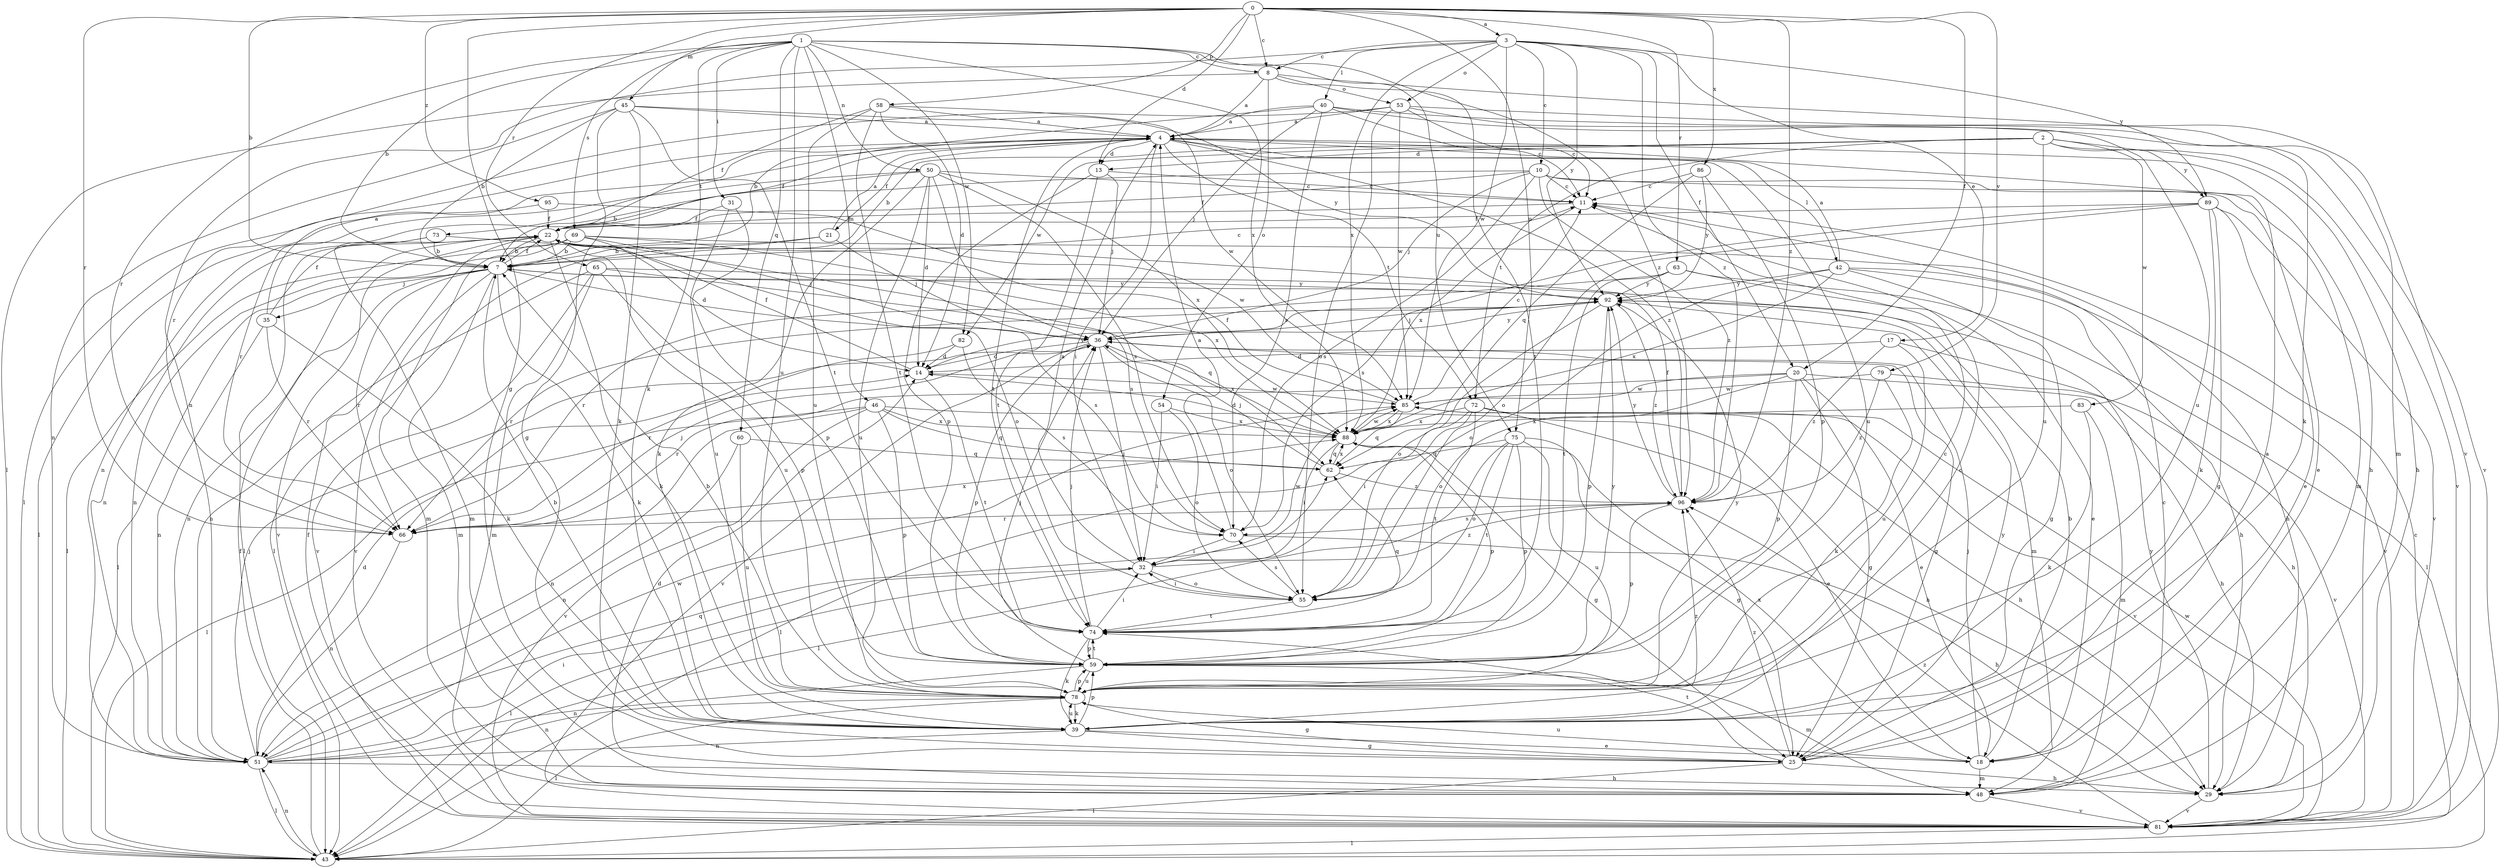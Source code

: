 strict digraph  {
0;
1;
2;
3;
4;
7;
8;
10;
11;
13;
14;
17;
18;
20;
21;
22;
25;
29;
31;
32;
35;
36;
39;
40;
42;
43;
45;
46;
48;
50;
51;
53;
54;
55;
58;
59;
60;
62;
63;
65;
66;
69;
70;
72;
73;
74;
75;
78;
79;
81;
82;
83;
85;
86;
88;
89;
92;
95;
96;
0 -> 3  [label=a];
0 -> 7  [label=b];
0 -> 8  [label=c];
0 -> 13  [label=d];
0 -> 20  [label=f];
0 -> 25  [label=g];
0 -> 45  [label=m];
0 -> 58  [label=p];
0 -> 63  [label=r];
0 -> 65  [label=r];
0 -> 66  [label=r];
0 -> 75  [label=u];
0 -> 79  [label=v];
0 -> 86  [label=x];
0 -> 95  [label=z];
0 -> 96  [label=z];
1 -> 7  [label=b];
1 -> 8  [label=c];
1 -> 31  [label=i];
1 -> 39  [label=k];
1 -> 46  [label=m];
1 -> 50  [label=n];
1 -> 60  [label=q];
1 -> 66  [label=r];
1 -> 69  [label=s];
1 -> 75  [label=u];
1 -> 78  [label=u];
1 -> 82  [label=w];
1 -> 88  [label=x];
1 -> 96  [label=z];
2 -> 7  [label=b];
2 -> 13  [label=d];
2 -> 29  [label=h];
2 -> 72  [label=t];
2 -> 78  [label=u];
2 -> 81  [label=v];
2 -> 82  [label=w];
2 -> 83  [label=w];
2 -> 89  [label=y];
3 -> 8  [label=c];
3 -> 10  [label=c];
3 -> 17  [label=e];
3 -> 20  [label=f];
3 -> 40  [label=l];
3 -> 51  [label=n];
3 -> 53  [label=o];
3 -> 85  [label=w];
3 -> 88  [label=x];
3 -> 89  [label=y];
3 -> 92  [label=y];
3 -> 96  [label=z];
4 -> 13  [label=d];
4 -> 21  [label=f];
4 -> 22  [label=f];
4 -> 29  [label=h];
4 -> 32  [label=i];
4 -> 42  [label=l];
4 -> 43  [label=l];
4 -> 72  [label=t];
4 -> 73  [label=t];
4 -> 74  [label=t];
4 -> 78  [label=u];
4 -> 96  [label=z];
7 -> 11  [label=c];
7 -> 22  [label=f];
7 -> 35  [label=j];
7 -> 39  [label=k];
7 -> 43  [label=l];
7 -> 48  [label=m];
7 -> 51  [label=n];
7 -> 66  [label=r];
7 -> 70  [label=s];
7 -> 81  [label=v];
7 -> 92  [label=y];
8 -> 4  [label=a];
8 -> 43  [label=l];
8 -> 53  [label=o];
8 -> 54  [label=o];
8 -> 74  [label=t];
8 -> 81  [label=v];
10 -> 11  [label=c];
10 -> 18  [label=e];
10 -> 22  [label=f];
10 -> 36  [label=j];
10 -> 48  [label=m];
10 -> 66  [label=r];
10 -> 70  [label=s];
10 -> 96  [label=z];
11 -> 22  [label=f];
11 -> 88  [label=x];
13 -> 11  [label=c];
13 -> 36  [label=j];
13 -> 59  [label=p];
13 -> 74  [label=t];
14 -> 22  [label=f];
14 -> 74  [label=t];
14 -> 85  [label=w];
14 -> 92  [label=y];
17 -> 14  [label=d];
17 -> 29  [label=h];
17 -> 78  [label=u];
17 -> 96  [label=z];
18 -> 7  [label=b];
18 -> 36  [label=j];
18 -> 48  [label=m];
18 -> 78  [label=u];
18 -> 88  [label=x];
20 -> 18  [label=e];
20 -> 25  [label=g];
20 -> 29  [label=h];
20 -> 55  [label=o];
20 -> 59  [label=p];
20 -> 66  [label=r];
20 -> 85  [label=w];
21 -> 4  [label=a];
21 -> 7  [label=b];
21 -> 36  [label=j];
21 -> 43  [label=l];
22 -> 7  [label=b];
22 -> 39  [label=k];
22 -> 51  [label=n];
22 -> 70  [label=s];
22 -> 78  [label=u];
22 -> 81  [label=v];
25 -> 4  [label=a];
25 -> 29  [label=h];
25 -> 43  [label=l];
25 -> 74  [label=t];
25 -> 92  [label=y];
25 -> 96  [label=z];
29 -> 81  [label=v];
29 -> 92  [label=y];
31 -> 22  [label=f];
31 -> 59  [label=p];
31 -> 78  [label=u];
32 -> 4  [label=a];
32 -> 43  [label=l];
32 -> 55  [label=o];
32 -> 85  [label=w];
32 -> 96  [label=z];
35 -> 4  [label=a];
35 -> 22  [label=f];
35 -> 39  [label=k];
35 -> 51  [label=n];
35 -> 66  [label=r];
36 -> 14  [label=d];
36 -> 25  [label=g];
36 -> 32  [label=i];
36 -> 55  [label=o];
36 -> 59  [label=p];
36 -> 81  [label=v];
36 -> 88  [label=x];
36 -> 92  [label=y];
39 -> 7  [label=b];
39 -> 11  [label=c];
39 -> 18  [label=e];
39 -> 25  [label=g];
39 -> 51  [label=n];
39 -> 59  [label=p];
39 -> 78  [label=u];
39 -> 96  [label=z];
40 -> 4  [label=a];
40 -> 7  [label=b];
40 -> 11  [label=c];
40 -> 36  [label=j];
40 -> 39  [label=k];
40 -> 70  [label=s];
40 -> 81  [label=v];
42 -> 4  [label=a];
42 -> 25  [label=g];
42 -> 29  [label=h];
42 -> 55  [label=o];
42 -> 81  [label=v];
42 -> 88  [label=x];
42 -> 92  [label=y];
43 -> 11  [label=c];
43 -> 22  [label=f];
43 -> 51  [label=n];
45 -> 4  [label=a];
45 -> 7  [label=b];
45 -> 25  [label=g];
45 -> 39  [label=k];
45 -> 51  [label=n];
45 -> 74  [label=t];
45 -> 92  [label=y];
46 -> 29  [label=h];
46 -> 43  [label=l];
46 -> 51  [label=n];
46 -> 59  [label=p];
46 -> 62  [label=q];
46 -> 81  [label=v];
46 -> 88  [label=x];
48 -> 11  [label=c];
48 -> 14  [label=d];
48 -> 81  [label=v];
50 -> 7  [label=b];
50 -> 11  [label=c];
50 -> 14  [label=d];
50 -> 36  [label=j];
50 -> 39  [label=k];
50 -> 51  [label=n];
50 -> 70  [label=s];
50 -> 78  [label=u];
50 -> 88  [label=x];
51 -> 14  [label=d];
51 -> 29  [label=h];
51 -> 32  [label=i];
51 -> 36  [label=j];
51 -> 43  [label=l];
51 -> 62  [label=q];
51 -> 85  [label=w];
53 -> 4  [label=a];
53 -> 11  [label=c];
53 -> 48  [label=m];
53 -> 55  [label=o];
53 -> 66  [label=r];
53 -> 78  [label=u];
53 -> 85  [label=w];
54 -> 32  [label=i];
54 -> 55  [label=o];
54 -> 88  [label=x];
55 -> 32  [label=i];
55 -> 70  [label=s];
55 -> 74  [label=t];
58 -> 4  [label=a];
58 -> 14  [label=d];
58 -> 22  [label=f];
58 -> 74  [label=t];
58 -> 78  [label=u];
58 -> 85  [label=w];
59 -> 36  [label=j];
59 -> 48  [label=m];
59 -> 51  [label=n];
59 -> 74  [label=t];
59 -> 78  [label=u];
59 -> 92  [label=y];
60 -> 51  [label=n];
60 -> 62  [label=q];
60 -> 78  [label=u];
62 -> 36  [label=j];
62 -> 88  [label=x];
62 -> 96  [label=z];
63 -> 18  [label=e];
63 -> 43  [label=l];
63 -> 66  [label=r];
63 -> 74  [label=t];
63 -> 92  [label=y];
65 -> 48  [label=m];
65 -> 51  [label=n];
65 -> 59  [label=p];
65 -> 62  [label=q];
65 -> 81  [label=v];
65 -> 92  [label=y];
66 -> 36  [label=j];
66 -> 51  [label=n];
66 -> 88  [label=x];
69 -> 7  [label=b];
69 -> 14  [label=d];
69 -> 29  [label=h];
69 -> 36  [label=j];
69 -> 43  [label=l];
69 -> 48  [label=m];
69 -> 51  [label=n];
69 -> 88  [label=x];
70 -> 4  [label=a];
70 -> 29  [label=h];
70 -> 32  [label=i];
72 -> 18  [label=e];
72 -> 29  [label=h];
72 -> 32  [label=i];
72 -> 43  [label=l];
72 -> 74  [label=t];
72 -> 88  [label=x];
73 -> 7  [label=b];
73 -> 43  [label=l];
73 -> 48  [label=m];
73 -> 55  [label=o];
74 -> 32  [label=i];
74 -> 36  [label=j];
74 -> 39  [label=k];
74 -> 59  [label=p];
74 -> 62  [label=q];
75 -> 25  [label=g];
75 -> 43  [label=l];
75 -> 55  [label=o];
75 -> 59  [label=p];
75 -> 62  [label=q];
75 -> 74  [label=t];
75 -> 78  [label=u];
78 -> 7  [label=b];
78 -> 11  [label=c];
78 -> 25  [label=g];
78 -> 39  [label=k];
78 -> 43  [label=l];
78 -> 51  [label=n];
78 -> 59  [label=p];
78 -> 92  [label=y];
79 -> 39  [label=k];
79 -> 81  [label=v];
79 -> 85  [label=w];
79 -> 96  [label=z];
81 -> 22  [label=f];
81 -> 43  [label=l];
81 -> 85  [label=w];
81 -> 96  [label=z];
82 -> 14  [label=d];
82 -> 66  [label=r];
82 -> 70  [label=s];
83 -> 39  [label=k];
83 -> 48  [label=m];
83 -> 88  [label=x];
85 -> 11  [label=c];
85 -> 22  [label=f];
85 -> 62  [label=q];
85 -> 81  [label=v];
85 -> 88  [label=x];
86 -> 11  [label=c];
86 -> 59  [label=p];
86 -> 62  [label=q];
86 -> 92  [label=y];
88 -> 14  [label=d];
88 -> 25  [label=g];
88 -> 32  [label=i];
88 -> 59  [label=p];
88 -> 62  [label=q];
88 -> 85  [label=w];
89 -> 18  [label=e];
89 -> 22  [label=f];
89 -> 25  [label=g];
89 -> 39  [label=k];
89 -> 55  [label=o];
89 -> 70  [label=s];
89 -> 81  [label=v];
92 -> 36  [label=j];
92 -> 48  [label=m];
92 -> 55  [label=o];
92 -> 59  [label=p];
92 -> 66  [label=r];
92 -> 96  [label=z];
95 -> 22  [label=f];
95 -> 43  [label=l];
95 -> 85  [label=w];
96 -> 22  [label=f];
96 -> 59  [label=p];
96 -> 66  [label=r];
96 -> 70  [label=s];
96 -> 92  [label=y];
}
